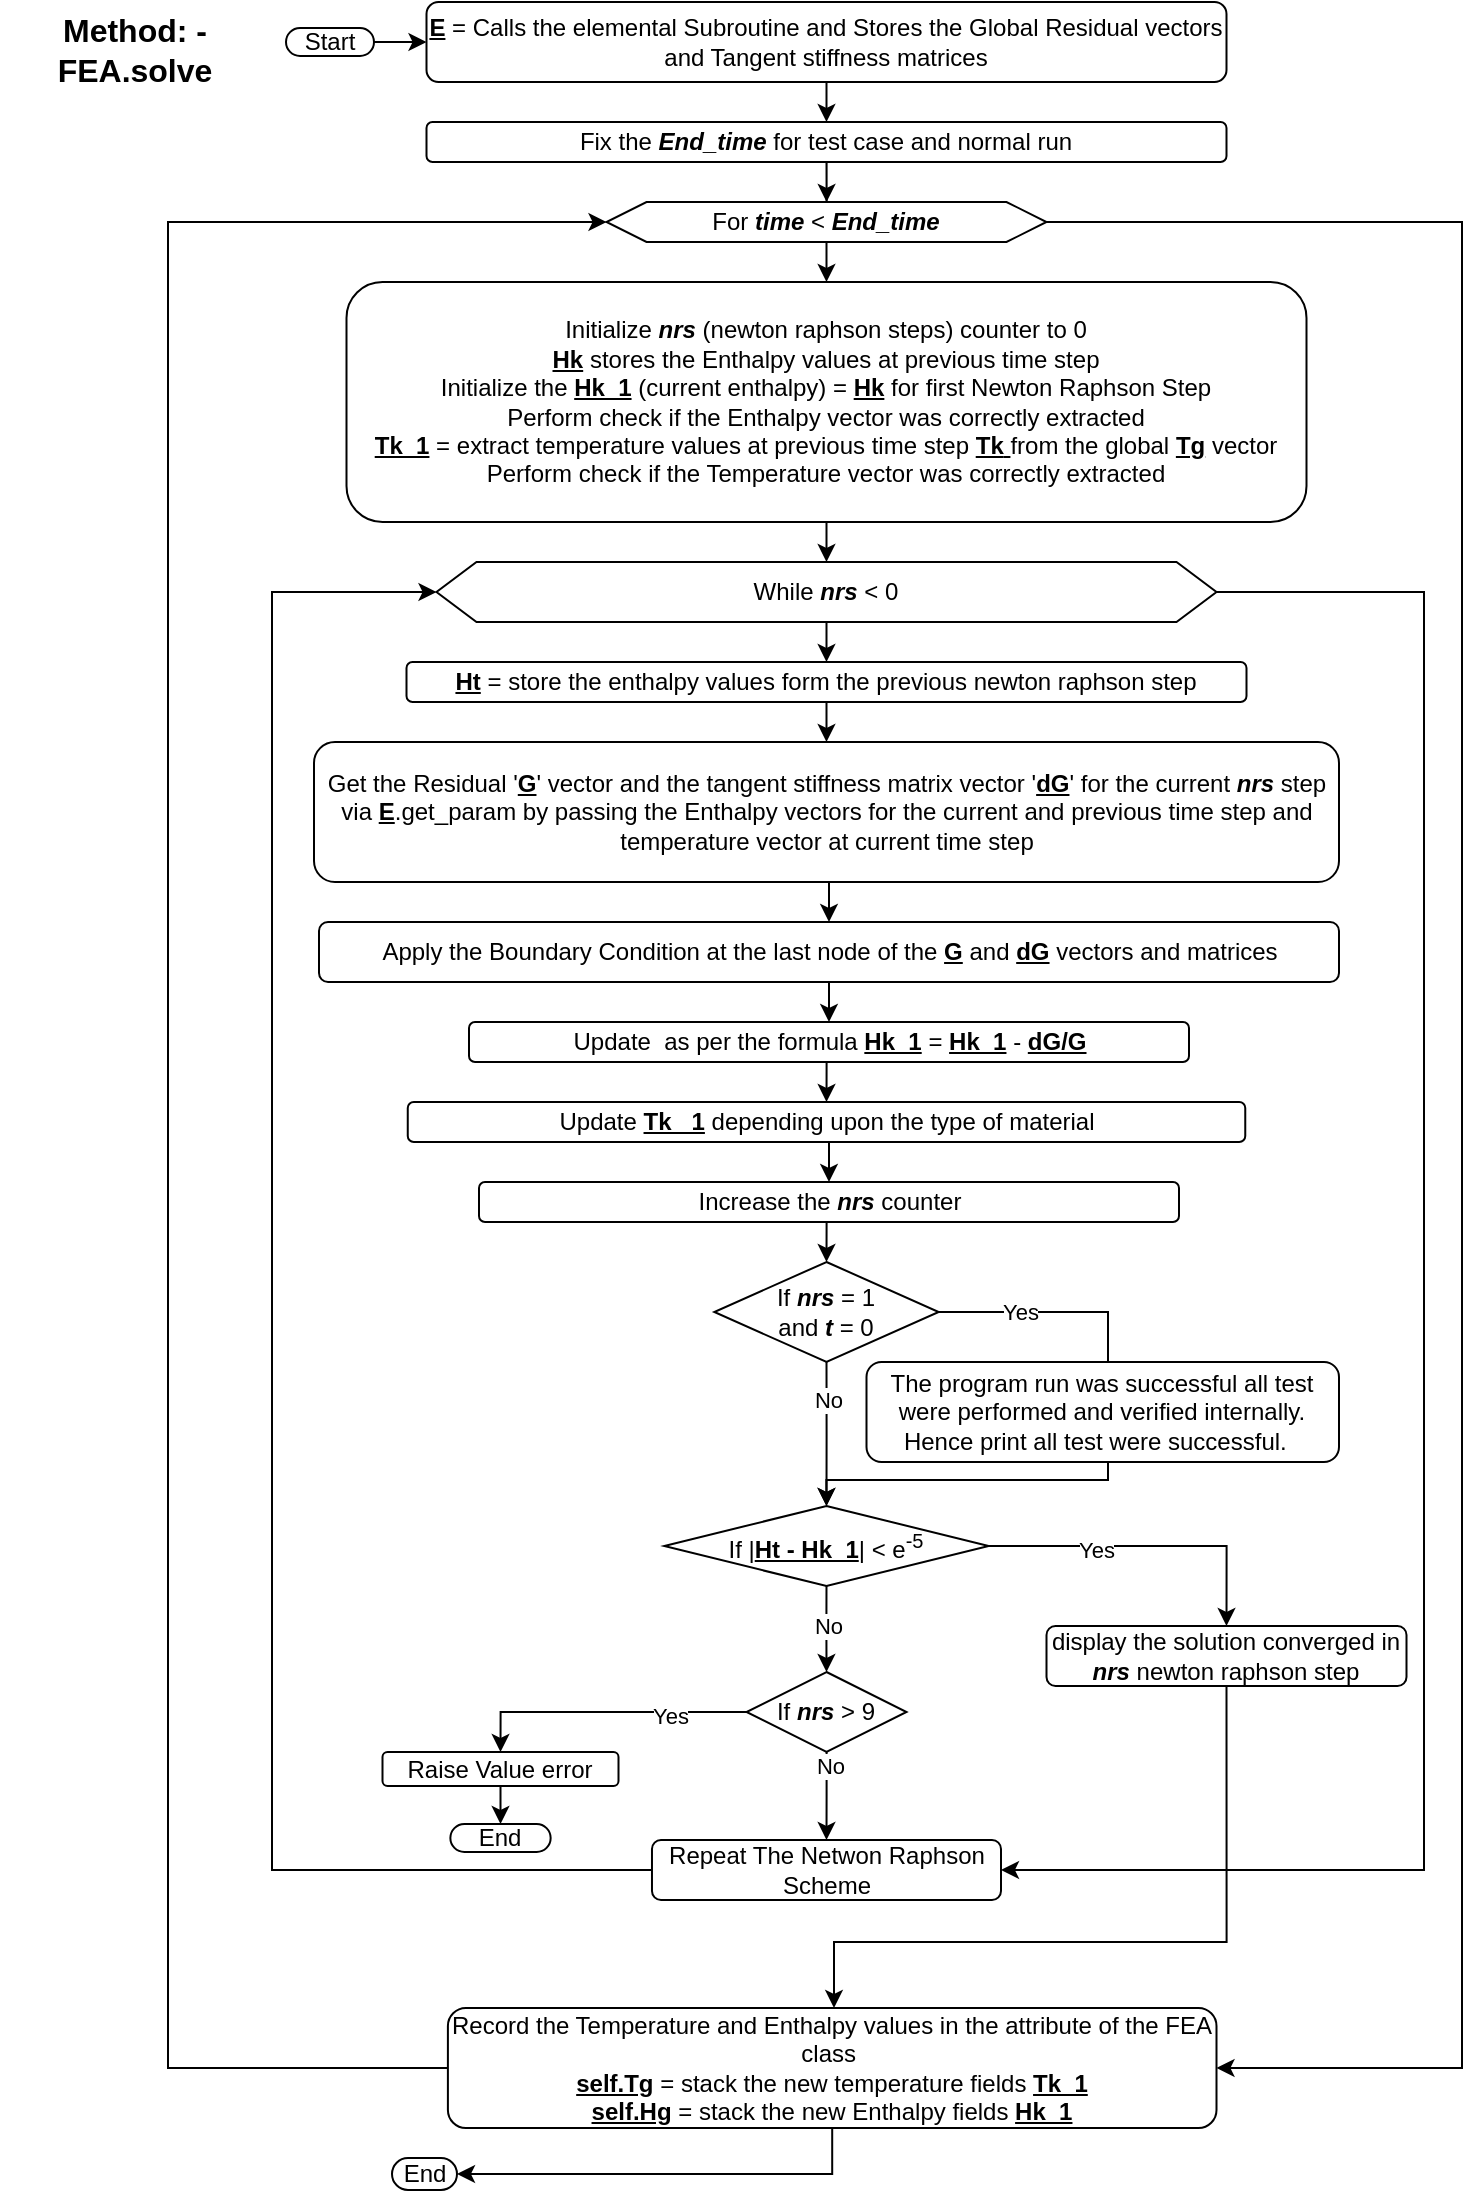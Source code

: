 <mxfile version="21.6.9" type="github">
  <diagram name="Page-1" id="D3Ey8p9wxDZOqgnlG4tk">
    <mxGraphModel dx="1434" dy="792" grid="0" gridSize="10" guides="1" tooltips="1" connect="1" arrows="1" fold="1" page="1" pageScale="1" pageWidth="827" pageHeight="1169" math="0" shadow="0">
      <root>
        <mxCell id="0" />
        <mxCell id="1" parent="0" />
        <mxCell id="k1HMzf10UT7rga_kBx_9-90" style="edgeStyle=orthogonalEdgeStyle;rounded=0;orthogonalLoop=1;jettySize=auto;html=1;exitX=1;exitY=0.5;exitDx=0;exitDy=0;entryX=0;entryY=0.5;entryDx=0;entryDy=0;" parent="1" source="k1HMzf10UT7rga_kBx_9-1" target="k1HMzf10UT7rga_kBx_9-3" edge="1">
          <mxGeometry relative="1" as="geometry" />
        </mxCell>
        <mxCell id="k1HMzf10UT7rga_kBx_9-1" value="Start" style="rounded=1;whiteSpace=wrap;html=1;arcSize=50;" parent="1" vertex="1">
          <mxGeometry x="170" y="51" width="44" height="14" as="geometry" />
        </mxCell>
        <mxCell id="k1HMzf10UT7rga_kBx_9-2" value="End" style="rounded=1;whiteSpace=wrap;html=1;arcSize=50;" parent="1" vertex="1">
          <mxGeometry x="223" y="1116" width="32.5" height="16" as="geometry" />
        </mxCell>
        <mxCell id="k1HMzf10UT7rga_kBx_9-5" style="edgeStyle=orthogonalEdgeStyle;rounded=0;orthogonalLoop=1;jettySize=auto;html=1;exitX=0.5;exitY=1;exitDx=0;exitDy=0;entryX=0.5;entryY=0;entryDx=0;entryDy=0;" parent="1" source="k1HMzf10UT7rga_kBx_9-3" target="k1HMzf10UT7rga_kBx_9-4" edge="1">
          <mxGeometry relative="1" as="geometry" />
        </mxCell>
        <mxCell id="k1HMzf10UT7rga_kBx_9-3" value="&lt;b&gt;&lt;u&gt;E&lt;/u&gt;&lt;/b&gt; = Calls the elemental Subroutine and Stores the Global Residual vectors and Tangent stiffness matrices" style="rounded=1;whiteSpace=wrap;html=1;" parent="1" vertex="1">
          <mxGeometry x="240.25" y="38" width="400" height="40" as="geometry" />
        </mxCell>
        <mxCell id="k1HMzf10UT7rga_kBx_9-7" style="edgeStyle=orthogonalEdgeStyle;rounded=0;orthogonalLoop=1;jettySize=auto;html=1;exitX=0.5;exitY=1;exitDx=0;exitDy=0;" parent="1" source="k1HMzf10UT7rga_kBx_9-4" target="k1HMzf10UT7rga_kBx_9-6" edge="1">
          <mxGeometry relative="1" as="geometry" />
        </mxCell>
        <mxCell id="k1HMzf10UT7rga_kBx_9-4" value="Fix the &lt;b&gt;&lt;i&gt;End_time&lt;/i&gt;&lt;/b&gt; for test case and normal run" style="rounded=1;whiteSpace=wrap;html=1;" parent="1" vertex="1">
          <mxGeometry x="240.25" y="98" width="400" height="20" as="geometry" />
        </mxCell>
        <mxCell id="k1HMzf10UT7rga_kBx_9-9" style="edgeStyle=orthogonalEdgeStyle;rounded=0;orthogonalLoop=1;jettySize=auto;html=1;exitX=0.5;exitY=1;exitDx=0;exitDy=0;entryX=0.5;entryY=0;entryDx=0;entryDy=0;" parent="1" source="k1HMzf10UT7rga_kBx_9-6" target="k1HMzf10UT7rga_kBx_9-8" edge="1">
          <mxGeometry relative="1" as="geometry" />
        </mxCell>
        <mxCell id="k1HMzf10UT7rga_kBx_9-84" style="edgeStyle=orthogonalEdgeStyle;rounded=0;orthogonalLoop=1;jettySize=auto;html=1;exitX=1;exitY=0.5;exitDx=0;exitDy=0;entryX=1;entryY=0.5;entryDx=0;entryDy=0;" parent="1" source="k1HMzf10UT7rga_kBx_9-6" target="k1HMzf10UT7rga_kBx_9-81" edge="1">
          <mxGeometry relative="1" as="geometry">
            <Array as="points">
              <mxPoint x="758" y="148" />
              <mxPoint x="758" y="1071" />
            </Array>
          </mxGeometry>
        </mxCell>
        <mxCell id="k1HMzf10UT7rga_kBx_9-6" value="For &lt;b&gt;&lt;i&gt;time &lt;/i&gt;&lt;/b&gt;&amp;lt; &lt;b&gt;&lt;i&gt;End_time&lt;/i&gt;&lt;/b&gt;" style="shape=hexagon;perimeter=hexagonPerimeter2;whiteSpace=wrap;html=1;fixedSize=1;" parent="1" vertex="1">
          <mxGeometry x="330.25" y="138" width="220" height="20" as="geometry" />
        </mxCell>
        <mxCell id="k1HMzf10UT7rga_kBx_9-11" style="edgeStyle=orthogonalEdgeStyle;rounded=0;orthogonalLoop=1;jettySize=auto;html=1;exitX=0.5;exitY=1;exitDx=0;exitDy=0;entryX=0.5;entryY=0;entryDx=0;entryDy=0;" parent="1" source="k1HMzf10UT7rga_kBx_9-8" target="k1HMzf10UT7rga_kBx_9-10" edge="1">
          <mxGeometry relative="1" as="geometry" />
        </mxCell>
        <mxCell id="k1HMzf10UT7rga_kBx_9-8" value="&lt;div style=&quot;&quot;&gt;&lt;span style=&quot;background-color: initial;&quot;&gt;Initialize &lt;b&gt;&lt;i&gt;nrs&lt;/i&gt;&lt;/b&gt; (newton raphson steps) counter to 0&lt;/span&gt;&lt;br&gt;&lt;span style=&quot;background-color: initial;&quot;&gt;&lt;b&gt;&lt;u&gt;Hk&lt;/u&gt; &lt;/b&gt;stores the Enthalpy values at previous time step&lt;/span&gt;&lt;br&gt;&lt;span style=&quot;background-color: initial;&quot;&gt;Initialize the &lt;b style=&quot;&quot;&gt;&lt;u&gt;Hk_1&lt;/u&gt; &lt;/b&gt;(current enthalpy) = &lt;b&gt;&lt;u&gt;Hk&lt;/u&gt;&lt;/b&gt; for first Newton Raphson Step&lt;/span&gt;&lt;br&gt;&lt;span style=&quot;background-color: initial;&quot;&gt;Perform check if the Enthalpy vector was correctly extracted&lt;/span&gt;&lt;br&gt;&lt;span style=&quot;background-color: initial;&quot;&gt;&lt;u&gt;&lt;b&gt;Tk_1&lt;/b&gt;&lt;/u&gt; = extract temperature values at previous time step &lt;u&gt;&lt;b&gt;Tk&lt;/b&gt; &lt;/u&gt;from the global &lt;b style=&quot;&quot;&gt;&lt;u&gt;Tg&lt;/u&gt; &lt;/b&gt;vector&lt;/span&gt;&lt;br&gt;&lt;span style=&quot;background-color: initial;&quot;&gt;Perform check if the Temperature vector was correctly extracted&lt;/span&gt;&lt;br&gt;&lt;/div&gt;" style="rounded=1;whiteSpace=wrap;html=1;align=center;" parent="1" vertex="1">
          <mxGeometry x="200.25" y="178" width="480" height="120" as="geometry" />
        </mxCell>
        <mxCell id="k1HMzf10UT7rga_kBx_9-13" style="edgeStyle=orthogonalEdgeStyle;rounded=0;orthogonalLoop=1;jettySize=auto;html=1;exitX=0.5;exitY=1;exitDx=0;exitDy=0;entryX=0.5;entryY=0;entryDx=0;entryDy=0;" parent="1" source="k1HMzf10UT7rga_kBx_9-10" target="k1HMzf10UT7rga_kBx_9-12" edge="1">
          <mxGeometry relative="1" as="geometry" />
        </mxCell>
        <mxCell id="vaHdqAgPK7z6LxYDH7Z_-32" style="edgeStyle=orthogonalEdgeStyle;rounded=0;orthogonalLoop=1;jettySize=auto;html=1;exitX=1;exitY=0.5;exitDx=0;exitDy=0;entryX=1;entryY=0.5;entryDx=0;entryDy=0;" parent="1" source="k1HMzf10UT7rga_kBx_9-10" target="vaHdqAgPK7z6LxYDH7Z_-29" edge="1">
          <mxGeometry relative="1" as="geometry">
            <Array as="points">
              <mxPoint x="739" y="333" />
              <mxPoint x="739" y="972" />
            </Array>
          </mxGeometry>
        </mxCell>
        <mxCell id="k1HMzf10UT7rga_kBx_9-10" value="While &lt;b&gt;&lt;i&gt;nrs&lt;/i&gt;&lt;/b&gt; &amp;lt; 0" style="shape=hexagon;perimeter=hexagonPerimeter2;whiteSpace=wrap;html=1;fixedSize=1;" parent="1" vertex="1">
          <mxGeometry x="245.25" y="318" width="390" height="30" as="geometry" />
        </mxCell>
        <mxCell id="k1HMzf10UT7rga_kBx_9-15" style="edgeStyle=orthogonalEdgeStyle;rounded=0;orthogonalLoop=1;jettySize=auto;html=1;exitX=0.5;exitY=1;exitDx=0;exitDy=0;entryX=0.5;entryY=0;entryDx=0;entryDy=0;" parent="1" source="k1HMzf10UT7rga_kBx_9-12" target="k1HMzf10UT7rga_kBx_9-14" edge="1">
          <mxGeometry relative="1" as="geometry" />
        </mxCell>
        <mxCell id="k1HMzf10UT7rga_kBx_9-12" value="&lt;b&gt;&lt;u&gt;Ht&lt;/u&gt;&lt;/b&gt; = store the enthalpy values form the previous newton raphson step" style="rounded=1;whiteSpace=wrap;html=1;" parent="1" vertex="1">
          <mxGeometry x="230.25" y="368" width="420" height="20" as="geometry" />
        </mxCell>
        <mxCell id="k1HMzf10UT7rga_kBx_9-17" style="edgeStyle=orthogonalEdgeStyle;rounded=0;orthogonalLoop=1;jettySize=auto;html=1;exitX=0.5;exitY=1;exitDx=0;exitDy=0;entryX=0.5;entryY=0;entryDx=0;entryDy=0;" parent="1" source="k1HMzf10UT7rga_kBx_9-14" target="k1HMzf10UT7rga_kBx_9-16" edge="1">
          <mxGeometry relative="1" as="geometry" />
        </mxCell>
        <mxCell id="k1HMzf10UT7rga_kBx_9-14" value="Get the Residual &#39;&lt;b&gt;&lt;u&gt;G&lt;/u&gt;&lt;/b&gt;&#39; vector and the tangent stiffness matrix vector &#39;&lt;b&gt;&lt;u&gt;dG&lt;/u&gt;&lt;/b&gt;&#39; for the current &lt;b&gt;&lt;i&gt;nrs&lt;/i&gt;&lt;/b&gt; step via &lt;b&gt;&lt;u&gt;E&lt;/u&gt;&lt;/b&gt;.get_param by passing the Enthalpy vectors for the current and previous time step and temperature vector at current time step" style="rounded=1;whiteSpace=wrap;html=1;" parent="1" vertex="1">
          <mxGeometry x="184" y="408" width="512.5" height="70" as="geometry" />
        </mxCell>
        <mxCell id="k1HMzf10UT7rga_kBx_9-19" style="edgeStyle=orthogonalEdgeStyle;rounded=0;orthogonalLoop=1;jettySize=auto;html=1;exitX=0.5;exitY=1;exitDx=0;exitDy=0;entryX=0.5;entryY=0;entryDx=0;entryDy=0;" parent="1" source="k1HMzf10UT7rga_kBx_9-16" target="k1HMzf10UT7rga_kBx_9-18" edge="1">
          <mxGeometry relative="1" as="geometry" />
        </mxCell>
        <mxCell id="k1HMzf10UT7rga_kBx_9-16" value="Apply the Boundary Condition at the last node of the &lt;b&gt;&lt;u&gt;G&lt;/u&gt;&lt;/b&gt; and &lt;u&gt;&lt;b&gt;dG&lt;/b&gt;&lt;/u&gt; vectors and matrices" style="rounded=1;whiteSpace=wrap;html=1;" parent="1" vertex="1">
          <mxGeometry x="186.5" y="498" width="510" height="30" as="geometry" />
        </mxCell>
        <mxCell id="k1HMzf10UT7rga_kBx_9-22" style="edgeStyle=orthogonalEdgeStyle;rounded=0;orthogonalLoop=1;jettySize=auto;html=1;exitX=0.5;exitY=1;exitDx=0;exitDy=0;entryX=0.5;entryY=0;entryDx=0;entryDy=0;" parent="1" source="k1HMzf10UT7rga_kBx_9-18" target="k1HMzf10UT7rga_kBx_9-20" edge="1">
          <mxGeometry relative="1" as="geometry" />
        </mxCell>
        <mxCell id="k1HMzf10UT7rga_kBx_9-18" value="Update&amp;nbsp; as per the formula &lt;b&gt;&lt;u&gt;Hk_1&lt;/u&gt;&lt;/b&gt; = &lt;b&gt;&lt;u&gt;Hk_1&lt;/u&gt;&lt;/b&gt; - &lt;b&gt;&lt;u&gt;dG/G&lt;/u&gt;&lt;/b&gt;" style="rounded=1;whiteSpace=wrap;html=1;" parent="1" vertex="1">
          <mxGeometry x="261.5" y="548" width="360" height="20" as="geometry" />
        </mxCell>
        <mxCell id="k1HMzf10UT7rga_kBx_9-24" style="edgeStyle=orthogonalEdgeStyle;rounded=0;orthogonalLoop=1;jettySize=auto;html=1;exitX=0.5;exitY=1;exitDx=0;exitDy=0;entryX=0.5;entryY=0;entryDx=0;entryDy=0;" parent="1" source="k1HMzf10UT7rga_kBx_9-20" target="k1HMzf10UT7rga_kBx_9-23" edge="1">
          <mxGeometry relative="1" as="geometry" />
        </mxCell>
        <mxCell id="k1HMzf10UT7rga_kBx_9-20" value="Update &lt;b&gt;&lt;u&gt;Tk _1&lt;/u&gt;&lt;/b&gt; depending upon the type of material" style="rounded=1;whiteSpace=wrap;html=1;" parent="1" vertex="1">
          <mxGeometry x="230.88" y="588" width="418.75" height="20" as="geometry" />
        </mxCell>
        <mxCell id="k1HMzf10UT7rga_kBx_9-30" style="edgeStyle=orthogonalEdgeStyle;rounded=0;orthogonalLoop=1;jettySize=auto;html=1;exitX=0.5;exitY=1;exitDx=0;exitDy=0;entryX=0.5;entryY=0;entryDx=0;entryDy=0;" parent="1" source="k1HMzf10UT7rga_kBx_9-23" target="k1HMzf10UT7rga_kBx_9-25" edge="1">
          <mxGeometry relative="1" as="geometry" />
        </mxCell>
        <mxCell id="k1HMzf10UT7rga_kBx_9-23" value="Increase the &lt;b&gt;&lt;i&gt;nrs&lt;/i&gt;&lt;/b&gt; counter" style="rounded=1;whiteSpace=wrap;html=1;" parent="1" vertex="1">
          <mxGeometry x="266.5" y="628" width="350" height="20" as="geometry" />
        </mxCell>
        <mxCell id="k1HMzf10UT7rga_kBx_9-33" style="edgeStyle=orthogonalEdgeStyle;rounded=0;orthogonalLoop=1;jettySize=auto;html=1;exitX=0.5;exitY=1;exitDx=0;exitDy=0;entryX=0.5;entryY=0;entryDx=0;entryDy=0;" parent="1" source="k1HMzf10UT7rga_kBx_9-25" target="k1HMzf10UT7rga_kBx_9-26" edge="1">
          <mxGeometry relative="1" as="geometry">
            <mxPoint x="442.255" y="739" as="targetPoint" />
          </mxGeometry>
        </mxCell>
        <mxCell id="k1HMzf10UT7rga_kBx_9-34" value="No" style="edgeLabel;html=1;align=center;verticalAlign=middle;resizable=0;points=[];" parent="k1HMzf10UT7rga_kBx_9-33" vertex="1" connectable="0">
          <mxGeometry x="-0.6" y="1" relative="1" as="geometry">
            <mxPoint x="-1" y="4" as="offset" />
          </mxGeometry>
        </mxCell>
        <mxCell id="k1HMzf10UT7rga_kBx_9-35" style="edgeStyle=orthogonalEdgeStyle;rounded=0;orthogonalLoop=1;jettySize=auto;html=1;exitX=1;exitY=0.5;exitDx=0;exitDy=0;entryX=0.5;entryY=0;entryDx=0;entryDy=0;" parent="1" source="k1HMzf10UT7rga_kBx_9-25" target="k1HMzf10UT7rga_kBx_9-26" edge="1">
          <mxGeometry relative="1" as="geometry">
            <mxPoint x="477.1" y="674" as="sourcePoint" />
            <mxPoint x="421.005" y="819" as="targetPoint" />
            <Array as="points">
              <mxPoint x="581" y="693" />
              <mxPoint x="581" y="777" />
              <mxPoint x="440" y="777" />
            </Array>
          </mxGeometry>
        </mxCell>
        <mxCell id="k1HMzf10UT7rga_kBx_9-36" value="Yes" style="edgeLabel;html=1;align=center;verticalAlign=middle;resizable=0;points=[];" parent="k1HMzf10UT7rga_kBx_9-35" vertex="1" connectable="0">
          <mxGeometry x="-0.67" y="-2" relative="1" as="geometry">
            <mxPoint x="-13" y="-2" as="offset" />
          </mxGeometry>
        </mxCell>
        <mxCell id="k1HMzf10UT7rga_kBx_9-25" value="If &lt;b&gt;&lt;i&gt;nrs&lt;/i&gt;&lt;/b&gt; = 1 &lt;br&gt;and &lt;b&gt;&lt;i&gt;t&lt;/i&gt;&lt;/b&gt; = 0" style="rhombus;whiteSpace=wrap;html=1;" parent="1" vertex="1">
          <mxGeometry x="384.15" y="668" width="112.2" height="50" as="geometry" />
        </mxCell>
        <mxCell id="vaHdqAgPK7z6LxYDH7Z_-16" style="edgeStyle=orthogonalEdgeStyle;rounded=0;orthogonalLoop=1;jettySize=auto;html=1;exitX=0.5;exitY=1;exitDx=0;exitDy=0;entryX=0.5;entryY=0;entryDx=0;entryDy=0;" parent="1" source="k1HMzf10UT7rga_kBx_9-26" target="k1HMzf10UT7rga_kBx_9-27" edge="1">
          <mxGeometry relative="1" as="geometry" />
        </mxCell>
        <mxCell id="vaHdqAgPK7z6LxYDH7Z_-17" value="No" style="edgeLabel;html=1;align=center;verticalAlign=middle;resizable=0;points=[];" parent="vaHdqAgPK7z6LxYDH7Z_-16" vertex="1" connectable="0">
          <mxGeometry x="-0.09" y="1" relative="1" as="geometry">
            <mxPoint as="offset" />
          </mxGeometry>
        </mxCell>
        <mxCell id="vaHdqAgPK7z6LxYDH7Z_-22" style="edgeStyle=orthogonalEdgeStyle;rounded=0;orthogonalLoop=1;jettySize=auto;html=1;exitX=1;exitY=0.5;exitDx=0;exitDy=0;entryX=0.5;entryY=0;entryDx=0;entryDy=0;" parent="1" source="k1HMzf10UT7rga_kBx_9-26" target="k1HMzf10UT7rga_kBx_9-37" edge="1">
          <mxGeometry relative="1" as="geometry" />
        </mxCell>
        <mxCell id="vaHdqAgPK7z6LxYDH7Z_-23" value="Yes" style="edgeLabel;html=1;align=center;verticalAlign=middle;resizable=0;points=[];" parent="vaHdqAgPK7z6LxYDH7Z_-22" vertex="1" connectable="0">
          <mxGeometry x="-0.327" y="-2" relative="1" as="geometry">
            <mxPoint as="offset" />
          </mxGeometry>
        </mxCell>
        <mxCell id="k1HMzf10UT7rga_kBx_9-26" value="If |&lt;b&gt;&lt;u&gt;Ht - Hk_1&lt;/u&gt;&lt;/b&gt;| &amp;lt; e&lt;sup&gt;-5&lt;/sup&gt;" style="rhombus;whiteSpace=wrap;html=1;" parent="1" vertex="1">
          <mxGeometry x="359.15" y="790" width="162.19" height="40" as="geometry" />
        </mxCell>
        <mxCell id="k1HMzf10UT7rga_kBx_9-69" style="edgeStyle=orthogonalEdgeStyle;rounded=0;orthogonalLoop=1;jettySize=auto;html=1;exitX=0;exitY=0.5;exitDx=0;exitDy=0;entryX=0.5;entryY=0;entryDx=0;entryDy=0;" parent="1" source="k1HMzf10UT7rga_kBx_9-27" target="k1HMzf10UT7rga_kBx_9-49" edge="1">
          <mxGeometry relative="1" as="geometry" />
        </mxCell>
        <mxCell id="k1HMzf10UT7rga_kBx_9-70" value="Yes" style="edgeLabel;html=1;align=center;verticalAlign=middle;resizable=0;points=[];" parent="k1HMzf10UT7rga_kBx_9-69" vertex="1" connectable="0">
          <mxGeometry x="-0.451" y="2" relative="1" as="geometry">
            <mxPoint as="offset" />
          </mxGeometry>
        </mxCell>
        <mxCell id="vaHdqAgPK7z6LxYDH7Z_-30" value="" style="edgeStyle=orthogonalEdgeStyle;rounded=0;orthogonalLoop=1;jettySize=auto;html=1;" parent="1" source="k1HMzf10UT7rga_kBx_9-27" target="vaHdqAgPK7z6LxYDH7Z_-29" edge="1">
          <mxGeometry relative="1" as="geometry" />
        </mxCell>
        <mxCell id="vaHdqAgPK7z6LxYDH7Z_-31" value="No" style="edgeLabel;html=1;align=center;verticalAlign=middle;resizable=0;points=[];" parent="vaHdqAgPK7z6LxYDH7Z_-30" vertex="1" connectable="0">
          <mxGeometry x="-0.671" y="1" relative="1" as="geometry">
            <mxPoint as="offset" />
          </mxGeometry>
        </mxCell>
        <mxCell id="k1HMzf10UT7rga_kBx_9-27" value="If &lt;b&gt;&lt;i&gt;nrs&lt;/i&gt;&lt;/b&gt; &amp;gt; 9" style="rhombus;whiteSpace=wrap;html=1;" parent="1" vertex="1">
          <mxGeometry x="400.26" y="873" width="80" height="40" as="geometry" />
        </mxCell>
        <mxCell id="vaHdqAgPK7z6LxYDH7Z_-24" style="edgeStyle=orthogonalEdgeStyle;rounded=0;orthogonalLoop=1;jettySize=auto;html=1;exitX=0.5;exitY=1;exitDx=0;exitDy=0;" parent="1" source="k1HMzf10UT7rga_kBx_9-37" target="k1HMzf10UT7rga_kBx_9-81" edge="1">
          <mxGeometry relative="1" as="geometry">
            <Array as="points">
              <mxPoint x="640" y="1008" />
              <mxPoint x="444" y="1008" />
            </Array>
          </mxGeometry>
        </mxCell>
        <mxCell id="k1HMzf10UT7rga_kBx_9-37" value="display the solution converged in &lt;b&gt;&lt;i&gt;nrs&lt;/i&gt;&lt;/b&gt; newton raphson step" style="rounded=1;whiteSpace=wrap;html=1;" parent="1" vertex="1">
          <mxGeometry x="550.25" y="850" width="180" height="30" as="geometry" />
        </mxCell>
        <mxCell id="vaHdqAgPK7z6LxYDH7Z_-19" style="edgeStyle=orthogonalEdgeStyle;rounded=0;orthogonalLoop=1;jettySize=auto;html=1;exitX=0.5;exitY=1;exitDx=0;exitDy=0;entryX=0.5;entryY=0;entryDx=0;entryDy=0;" parent="1" source="k1HMzf10UT7rga_kBx_9-49" target="vaHdqAgPK7z6LxYDH7Z_-18" edge="1">
          <mxGeometry relative="1" as="geometry" />
        </mxCell>
        <mxCell id="k1HMzf10UT7rga_kBx_9-49" value="Raise Value error" style="rounded=1;whiteSpace=wrap;html=1;" parent="1" vertex="1">
          <mxGeometry x="218.25" y="913" width="118" height="17" as="geometry" />
        </mxCell>
        <mxCell id="k1HMzf10UT7rga_kBx_9-67" value="The program run was successful all test were performed and verified internally. Hence print all test were successful.&amp;nbsp;&amp;nbsp;" style="rounded=1;whiteSpace=wrap;html=1;" parent="1" vertex="1">
          <mxGeometry x="460.25" y="718" width="236.25" height="50" as="geometry" />
        </mxCell>
        <mxCell id="k1HMzf10UT7rga_kBx_9-85" style="edgeStyle=orthogonalEdgeStyle;rounded=0;orthogonalLoop=1;jettySize=auto;html=1;exitX=0;exitY=0.5;exitDx=0;exitDy=0;entryX=0;entryY=0.5;entryDx=0;entryDy=0;" parent="1" source="k1HMzf10UT7rga_kBx_9-81" target="k1HMzf10UT7rga_kBx_9-6" edge="1">
          <mxGeometry relative="1" as="geometry">
            <Array as="points">
              <mxPoint x="111" y="1071" />
              <mxPoint x="111" y="148" />
            </Array>
          </mxGeometry>
        </mxCell>
        <mxCell id="vaHdqAgPK7z6LxYDH7Z_-34" style="edgeStyle=orthogonalEdgeStyle;rounded=0;orthogonalLoop=1;jettySize=auto;html=1;exitX=0.5;exitY=1;exitDx=0;exitDy=0;entryX=1;entryY=0.5;entryDx=0;entryDy=0;" parent="1" source="k1HMzf10UT7rga_kBx_9-81" target="k1HMzf10UT7rga_kBx_9-2" edge="1">
          <mxGeometry relative="1" as="geometry" />
        </mxCell>
        <mxCell id="k1HMzf10UT7rga_kBx_9-81" value="Record the Temperature and Enthalpy values in the attribute of the FEA class&amp;nbsp;&lt;br&gt;&lt;b&gt;&lt;u&gt;self.Tg&lt;/u&gt;&lt;/b&gt; = stack the new temperature fields &lt;b&gt;&lt;u&gt;Tk_1&lt;/u&gt;&lt;/b&gt;&lt;br&gt;&lt;b&gt;&lt;u&gt;self.Hg&lt;/u&gt;&lt;/b&gt; = stack the new Enthalpy fields &lt;b&gt;&lt;u&gt;Hk_1&lt;/u&gt;&lt;/b&gt;" style="whiteSpace=wrap;html=1;rounded=1;" parent="1" vertex="1">
          <mxGeometry x="250.95" y="1041" width="384.3" height="60" as="geometry" />
        </mxCell>
        <mxCell id="vaHdqAgPK7z6LxYDH7Z_-18" value="End" style="rounded=1;whiteSpace=wrap;html=1;arcSize=50;" parent="1" vertex="1">
          <mxGeometry x="252.18" y="949" width="50.15" height="14" as="geometry" />
        </mxCell>
        <mxCell id="vaHdqAgPK7z6LxYDH7Z_-33" style="edgeStyle=orthogonalEdgeStyle;rounded=0;orthogonalLoop=1;jettySize=auto;html=1;entryX=0;entryY=0.5;entryDx=0;entryDy=0;" parent="1" source="vaHdqAgPK7z6LxYDH7Z_-29" target="k1HMzf10UT7rga_kBx_9-10" edge="1">
          <mxGeometry relative="1" as="geometry">
            <mxPoint x="163" y="304" as="targetPoint" />
            <Array as="points">
              <mxPoint x="163" y="972" />
              <mxPoint x="163" y="333" />
            </Array>
          </mxGeometry>
        </mxCell>
        <mxCell id="vaHdqAgPK7z6LxYDH7Z_-29" value="Repeat The Netwon Raphson Scheme" style="rounded=1;whiteSpace=wrap;html=1;" parent="1" vertex="1">
          <mxGeometry x="352.99" y="957" width="174.51" height="30" as="geometry" />
        </mxCell>
        <mxCell id="4dQ0Qz-nJzt01-H0Ri-j-1" value="&lt;b&gt;&lt;font style=&quot;font-size: 16px;&quot;&gt;Method: - FEA.solve&lt;/font&gt;&lt;/b&gt;" style="text;html=1;strokeColor=none;fillColor=none;align=center;verticalAlign=middle;whiteSpace=wrap;rounded=0;" vertex="1" parent="1">
          <mxGeometry x="27" y="43" width="135" height="37" as="geometry" />
        </mxCell>
      </root>
    </mxGraphModel>
  </diagram>
</mxfile>
